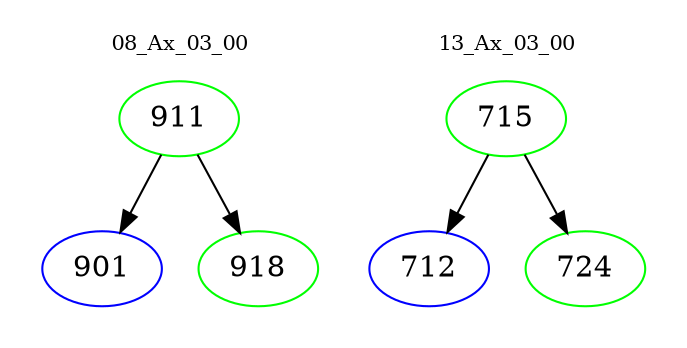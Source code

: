 digraph{
subgraph cluster_0 {
color = white
label = "08_Ax_03_00";
fontsize=10;
T0_911 [label="911", color="green"]
T0_911 -> T0_901 [color="black"]
T0_901 [label="901", color="blue"]
T0_911 -> T0_918 [color="black"]
T0_918 [label="918", color="green"]
}
subgraph cluster_1 {
color = white
label = "13_Ax_03_00";
fontsize=10;
T1_715 [label="715", color="green"]
T1_715 -> T1_712 [color="black"]
T1_712 [label="712", color="blue"]
T1_715 -> T1_724 [color="black"]
T1_724 [label="724", color="green"]
}
}
